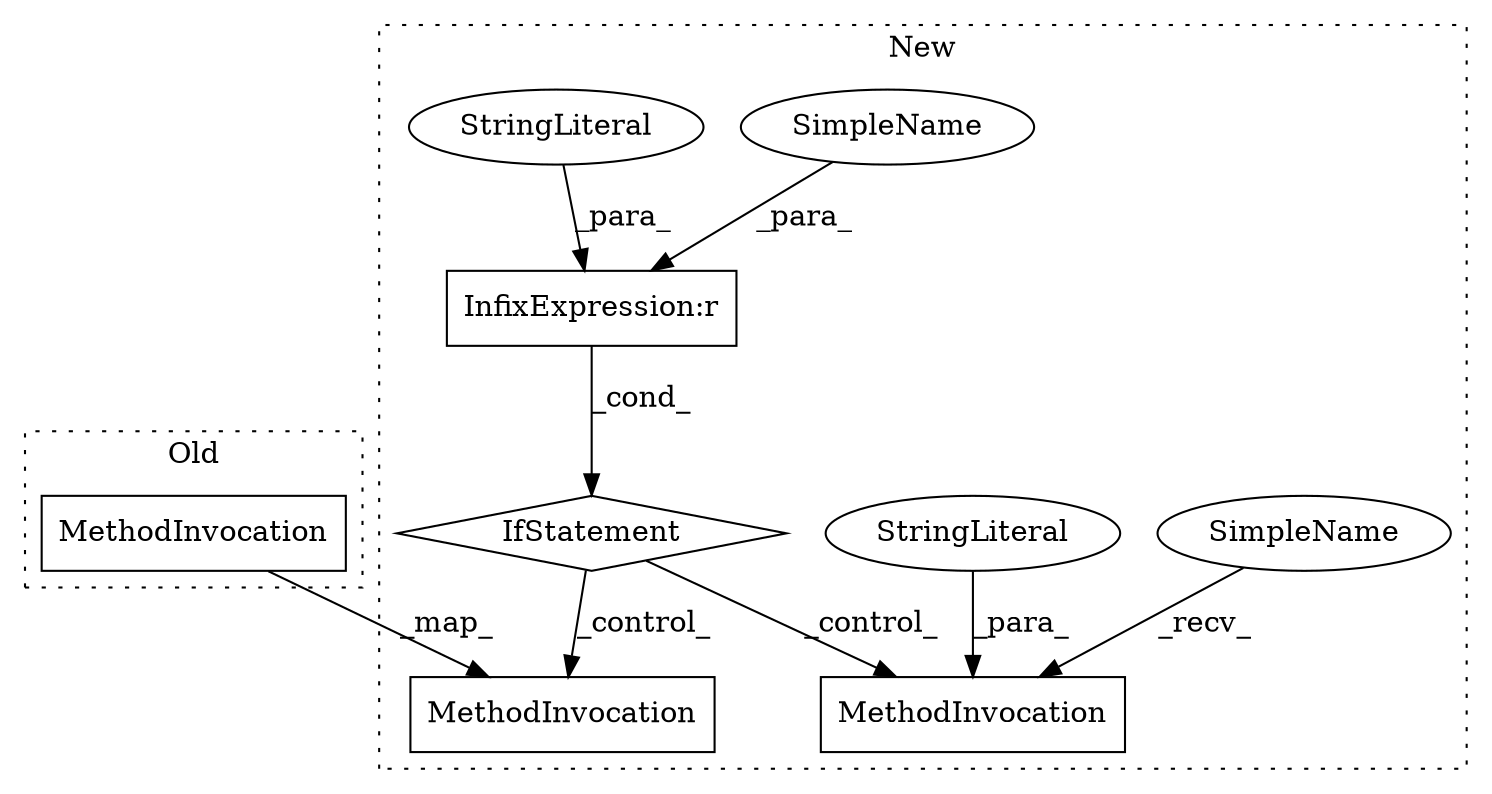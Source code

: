 digraph G {
subgraph cluster0 {
3 [label="MethodInvocation" a="32" s="258,317" l="16,1" shape="box"];
label = "Old";
style="dotted";
}
subgraph cluster1 {
1 [label="IfStatement" a="25" s="246,270" l="4,10" shape="diamond"];
2 [label="MethodInvocation" a="32" s="306,365" l="16,1" shape="box"];
4 [label="MethodInvocation" a="32" s="419,476" l="4,1" shape="box"];
5 [label="SimpleName" a="42" s="250" l="12" shape="ellipse"];
6 [label="SimpleName" a="42" s="413" l="5" shape="ellipse"];
7 [label="StringLiteral" a="45" s="423" l="53" shape="ellipse"];
8 [label="StringLiteral" a="45" s="266" l="4" shape="ellipse"];
9 [label="InfixExpression:r" a="27" s="262" l="4" shape="box"];
label = "New";
style="dotted";
}
1 -> 2 [label="_control_"];
1 -> 4 [label="_control_"];
3 -> 2 [label="_map_"];
5 -> 9 [label="_para_"];
6 -> 4 [label="_recv_"];
7 -> 4 [label="_para_"];
8 -> 9 [label="_para_"];
9 -> 1 [label="_cond_"];
}